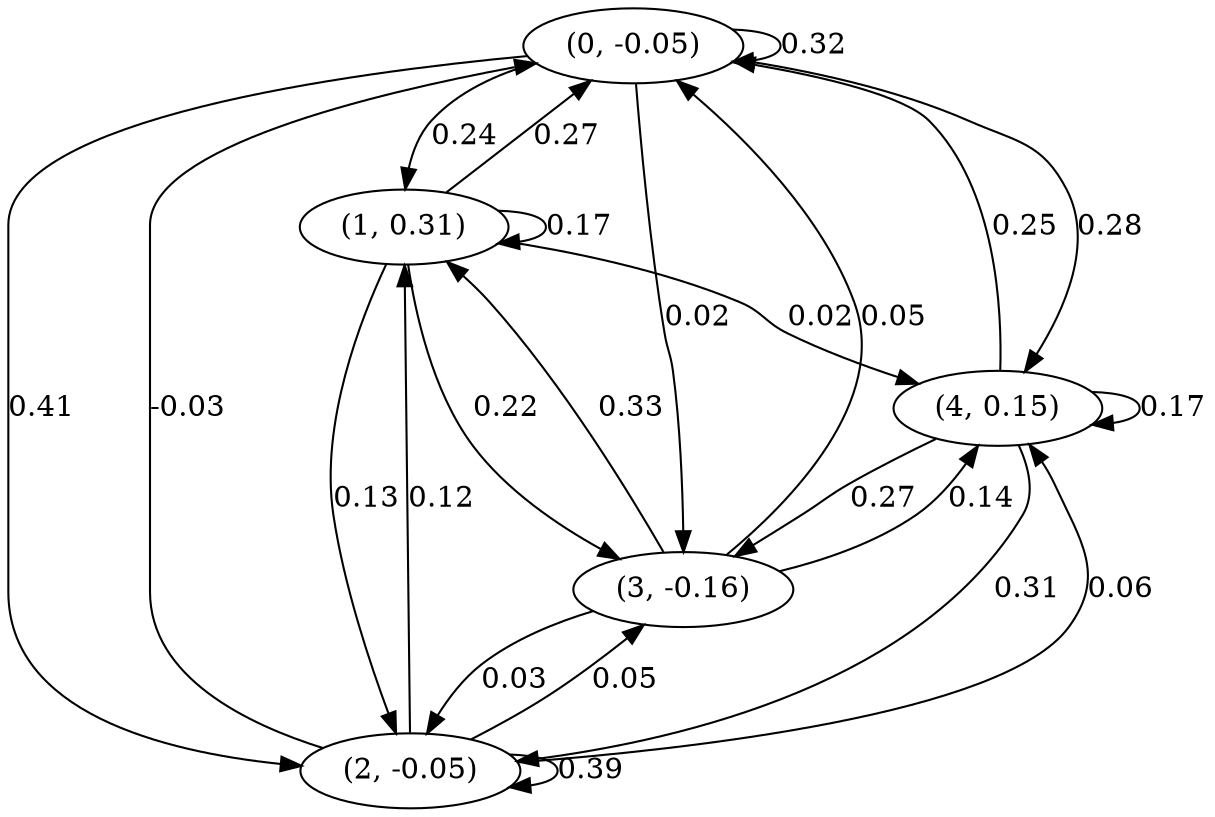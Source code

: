 digraph {
    0 [ label = "(0, -0.05)" ]
    1 [ label = "(1, 0.31)" ]
    2 [ label = "(2, -0.05)" ]
    3 [ label = "(3, -0.16)" ]
    4 [ label = "(4, 0.15)" ]
    0 -> 0 [ label = "0.32" ]
    1 -> 1 [ label = "0.17" ]
    2 -> 2 [ label = "0.39" ]
    4 -> 4 [ label = "0.17" ]
    1 -> 0 [ label = "0.27" ]
    2 -> 0 [ label = "-0.03" ]
    3 -> 0 [ label = "0.05" ]
    4 -> 0 [ label = "0.25" ]
    0 -> 1 [ label = "0.24" ]
    2 -> 1 [ label = "0.12" ]
    3 -> 1 [ label = "0.33" ]
    0 -> 2 [ label = "0.41" ]
    1 -> 2 [ label = "0.13" ]
    3 -> 2 [ label = "0.03" ]
    4 -> 2 [ label = "0.31" ]
    0 -> 3 [ label = "0.02" ]
    1 -> 3 [ label = "0.22" ]
    2 -> 3 [ label = "0.05" ]
    4 -> 3 [ label = "0.27" ]
    0 -> 4 [ label = "0.28" ]
    1 -> 4 [ label = "0.02" ]
    2 -> 4 [ label = "0.06" ]
    3 -> 4 [ label = "0.14" ]
}

